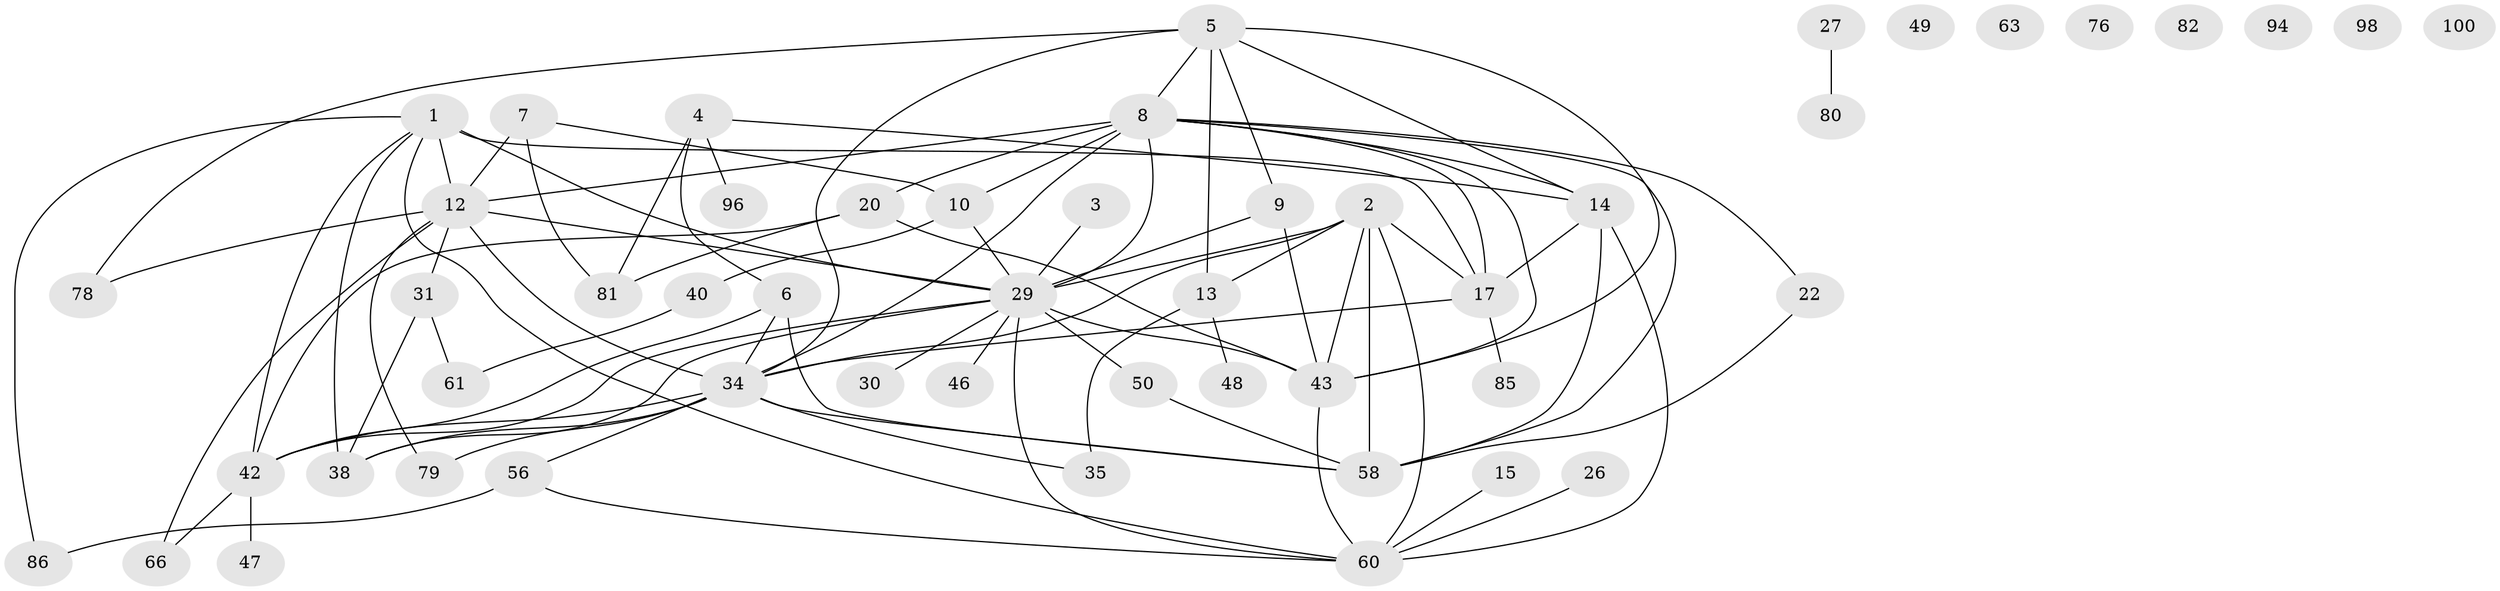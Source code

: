 // original degree distribution, {5: 0.1568627450980392, 3: 0.19607843137254902, 1: 0.16666666666666666, 4: 0.14705882352941177, 2: 0.20588235294117646, 6: 0.0196078431372549, 7: 0.029411764705882353, 8: 0.00980392156862745, 0: 0.06862745098039216}
// Generated by graph-tools (version 1.1) at 2025/13/03/09/25 04:13:01]
// undirected, 51 vertices, 88 edges
graph export_dot {
graph [start="1"]
  node [color=gray90,style=filled];
  1 [super="+77"];
  2 [super="+11+25"];
  3;
  4;
  5 [super="+28"];
  6;
  7 [super="+69"];
  8 [super="+52+21"];
  9 [super="+18"];
  10 [super="+57"];
  12 [super="+59+37+16+73"];
  13 [super="+23"];
  14 [super="+32+93+19"];
  15;
  17 [super="+72+39"];
  20 [super="+44"];
  22;
  26;
  27;
  29 [super="+71+101+87+53"];
  30;
  31 [super="+68"];
  34 [super="+55+70+75"];
  35;
  38 [super="+41"];
  40;
  42 [super="+51"];
  43;
  46;
  47;
  48;
  49;
  50;
  56;
  58 [super="+88+64"];
  60 [super="+62"];
  61;
  63;
  66;
  76;
  78;
  79;
  80;
  81 [super="+89"];
  82;
  85;
  86;
  94;
  96;
  98;
  100;
  1 -- 12 [weight=3];
  1 -- 29;
  1 -- 17;
  1 -- 38;
  1 -- 86;
  1 -- 42;
  1 -- 60;
  2 -- 17;
  2 -- 43 [weight=2];
  2 -- 34 [weight=2];
  2 -- 13;
  2 -- 29 [weight=2];
  2 -- 58;
  2 -- 60;
  3 -- 29;
  4 -- 6;
  4 -- 81;
  4 -- 96;
  4 -- 14;
  5 -- 43;
  5 -- 78;
  5 -- 34;
  5 -- 9;
  5 -- 13;
  5 -- 14;
  5 -- 8;
  6 -- 34;
  6 -- 58;
  6 -- 42;
  7 -- 10;
  7 -- 81;
  7 -- 12 [weight=2];
  8 -- 29;
  8 -- 34;
  8 -- 10;
  8 -- 43;
  8 -- 12 [weight=2];
  8 -- 14;
  8 -- 17;
  8 -- 20 [weight=2];
  8 -- 22;
  8 -- 58;
  9 -- 43;
  9 -- 29;
  10 -- 29;
  10 -- 40;
  12 -- 78;
  12 -- 34 [weight=2];
  12 -- 29;
  12 -- 66;
  12 -- 31;
  12 -- 79;
  13 -- 35;
  13 -- 48;
  14 -- 17;
  14 -- 58;
  14 -- 60;
  15 -- 60;
  17 -- 85;
  17 -- 34;
  20 -- 43;
  20 -- 81;
  20 -- 42;
  22 -- 58;
  26 -- 60;
  27 -- 80;
  29 -- 50;
  29 -- 38;
  29 -- 43;
  29 -- 46;
  29 -- 60;
  29 -- 30;
  29 -- 42 [weight=2];
  31 -- 61;
  31 -- 38;
  34 -- 56;
  34 -- 79;
  34 -- 42;
  34 -- 35;
  34 -- 58;
  34 -- 38;
  40 -- 61;
  42 -- 66;
  42 -- 47;
  43 -- 60;
  50 -- 58;
  56 -- 86;
  56 -- 60;
}

